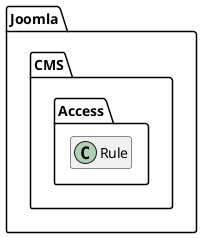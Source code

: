 @startuml
set namespaceSeparator \\
hide members
hide << alias >> circle

class Joomla\\CMS\\Access\\Rule
@enduml
